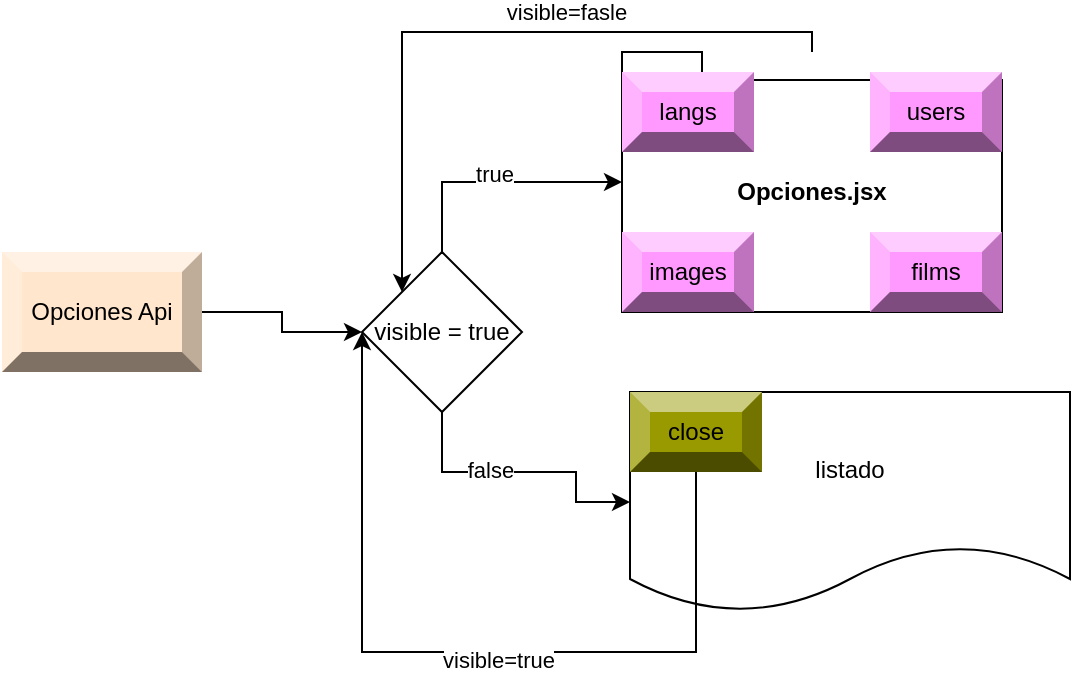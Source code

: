 <mxfile version="24.2.5" type="device">
  <diagram name="Página-1" id="0GTE0kW3q7UEY7z1H5SU">
    <mxGraphModel dx="1364" dy="843" grid="1" gridSize="10" guides="1" tooltips="1" connect="1" arrows="1" fold="1" page="1" pageScale="1" pageWidth="827" pageHeight="1169" math="0" shadow="0">
      <root>
        <mxCell id="0" />
        <mxCell id="1" parent="0" />
        <mxCell id="SBMLxHkrfZTI3e2XUqOY-45" style="edgeStyle=orthogonalEdgeStyle;rounded=0;orthogonalLoop=1;jettySize=auto;html=1;" edge="1" parent="1" source="SBMLxHkrfZTI3e2XUqOY-1" target="SBMLxHkrfZTI3e2XUqOY-2">
          <mxGeometry relative="1" as="geometry">
            <Array as="points">
              <mxPoint x="505" y="20" />
              <mxPoint x="300" y="20" />
            </Array>
          </mxGeometry>
        </mxCell>
        <mxCell id="SBMLxHkrfZTI3e2XUqOY-46" value="visible=fasle" style="edgeLabel;html=1;align=center;verticalAlign=middle;resizable=0;points=[];" vertex="1" connectable="0" parent="SBMLxHkrfZTI3e2XUqOY-45">
          <mxGeometry x="-0.229" y="3" relative="1" as="geometry">
            <mxPoint y="-13" as="offset" />
          </mxGeometry>
        </mxCell>
        <mxCell id="SBMLxHkrfZTI3e2XUqOY-1" value="Opciones.jsx" style="shape=folder;fontStyle=1;spacingTop=10;tabWidth=40;tabHeight=14;tabPosition=left;html=1;whiteSpace=wrap;" vertex="1" parent="1">
          <mxGeometry x="410" y="30" width="190" height="130" as="geometry" />
        </mxCell>
        <mxCell id="SBMLxHkrfZTI3e2XUqOY-40" style="edgeStyle=orthogonalEdgeStyle;rounded=0;orthogonalLoop=1;jettySize=auto;html=1;entryX=0;entryY=0.5;entryDx=0;entryDy=0;" edge="1" parent="1" source="SBMLxHkrfZTI3e2XUqOY-2" target="SBMLxHkrfZTI3e2XUqOY-4">
          <mxGeometry relative="1" as="geometry">
            <Array as="points">
              <mxPoint x="320" y="240" />
              <mxPoint x="387" y="240" />
              <mxPoint x="387" y="255" />
            </Array>
          </mxGeometry>
        </mxCell>
        <mxCell id="SBMLxHkrfZTI3e2XUqOY-44" value="false" style="edgeLabel;html=1;align=center;verticalAlign=middle;resizable=0;points=[];" vertex="1" connectable="0" parent="SBMLxHkrfZTI3e2XUqOY-40">
          <mxGeometry x="-0.223" y="1" relative="1" as="geometry">
            <mxPoint as="offset" />
          </mxGeometry>
        </mxCell>
        <mxCell id="SBMLxHkrfZTI3e2XUqOY-2" value="visible = true" style="rhombus;whiteSpace=wrap;html=1;" vertex="1" parent="1">
          <mxGeometry x="280" y="130" width="80" height="80" as="geometry" />
        </mxCell>
        <mxCell id="SBMLxHkrfZTI3e2XUqOY-4" value="listado" style="shape=document;whiteSpace=wrap;html=1;boundedLbl=1;" vertex="1" parent="1">
          <mxGeometry x="414" y="200" width="220" height="110" as="geometry" />
        </mxCell>
        <mxCell id="SBMLxHkrfZTI3e2XUqOY-7" style="edgeStyle=orthogonalEdgeStyle;rounded=0;orthogonalLoop=1;jettySize=auto;html=1;exitX=0.5;exitY=0;exitDx=0;exitDy=0;" edge="1" parent="1" source="SBMLxHkrfZTI3e2XUqOY-2" target="SBMLxHkrfZTI3e2XUqOY-1">
          <mxGeometry relative="1" as="geometry" />
        </mxCell>
        <mxCell id="SBMLxHkrfZTI3e2XUqOY-43" value="true" style="edgeLabel;html=1;align=center;verticalAlign=middle;resizable=0;points=[];" vertex="1" connectable="0" parent="SBMLxHkrfZTI3e2XUqOY-7">
          <mxGeometry x="-0.024" y="4" relative="1" as="geometry">
            <mxPoint as="offset" />
          </mxGeometry>
        </mxCell>
        <mxCell id="SBMLxHkrfZTI3e2XUqOY-47" style="edgeStyle=orthogonalEdgeStyle;rounded=0;orthogonalLoop=1;jettySize=auto;html=1;" edge="1" parent="1" source="SBMLxHkrfZTI3e2XUqOY-32" target="SBMLxHkrfZTI3e2XUqOY-2">
          <mxGeometry relative="1" as="geometry">
            <Array as="points">
              <mxPoint x="447" y="330" />
              <mxPoint x="280" y="330" />
            </Array>
          </mxGeometry>
        </mxCell>
        <mxCell id="SBMLxHkrfZTI3e2XUqOY-48" value="visible=true" style="edgeLabel;html=1;align=center;verticalAlign=middle;resizable=0;points=[];" vertex="1" connectable="0" parent="SBMLxHkrfZTI3e2XUqOY-47">
          <mxGeometry x="-0.093" y="4" relative="1" as="geometry">
            <mxPoint as="offset" />
          </mxGeometry>
        </mxCell>
        <mxCell id="SBMLxHkrfZTI3e2XUqOY-32" value="close" style="labelPosition=center;verticalLabelPosition=middle;align=center;html=1;shape=mxgraph.basic.shaded_button;dx=10;fillColor=#999900;strokeColor=none;whiteSpace=wrap;" vertex="1" parent="1">
          <mxGeometry x="414" y="200" width="66" height="40" as="geometry" />
        </mxCell>
        <mxCell id="SBMLxHkrfZTI3e2XUqOY-36" value="images" style="labelPosition=center;verticalLabelPosition=middle;align=center;html=1;shape=mxgraph.basic.shaded_button;dx=10;fillColor=#FF99FF;strokeColor=none;whiteSpace=wrap;" vertex="1" parent="1">
          <mxGeometry x="410" y="120" width="66" height="40" as="geometry" />
        </mxCell>
        <mxCell id="SBMLxHkrfZTI3e2XUqOY-37" value="langs" style="labelPosition=center;verticalLabelPosition=middle;align=center;html=1;shape=mxgraph.basic.shaded_button;dx=10;fillColor=#FF99FF;strokeColor=none;whiteSpace=wrap;" vertex="1" parent="1">
          <mxGeometry x="410" y="40" width="66" height="40" as="geometry" />
        </mxCell>
        <mxCell id="SBMLxHkrfZTI3e2XUqOY-38" value="users" style="labelPosition=center;verticalLabelPosition=middle;align=center;html=1;shape=mxgraph.basic.shaded_button;dx=10;fillColor=#FF99FF;strokeColor=none;whiteSpace=wrap;" vertex="1" parent="1">
          <mxGeometry x="534" y="40" width="66" height="40" as="geometry" />
        </mxCell>
        <mxCell id="SBMLxHkrfZTI3e2XUqOY-39" value="films" style="labelPosition=center;verticalLabelPosition=middle;align=center;html=1;shape=mxgraph.basic.shaded_button;dx=10;fillColor=#FF99FF;strokeColor=none;whiteSpace=wrap;" vertex="1" parent="1">
          <mxGeometry x="534" y="120" width="66" height="40" as="geometry" />
        </mxCell>
        <mxCell id="SBMLxHkrfZTI3e2XUqOY-42" style="edgeStyle=orthogonalEdgeStyle;rounded=0;orthogonalLoop=1;jettySize=auto;html=1;entryX=0;entryY=0.5;entryDx=0;entryDy=0;" edge="1" parent="1" source="SBMLxHkrfZTI3e2XUqOY-41" target="SBMLxHkrfZTI3e2XUqOY-2">
          <mxGeometry relative="1" as="geometry" />
        </mxCell>
        <mxCell id="SBMLxHkrfZTI3e2XUqOY-41" value="Opciones Api" style="labelPosition=center;verticalLabelPosition=middle;align=center;html=1;shape=mxgraph.basic.shaded_button;dx=10;fillColor=#ffe6cc;strokeColor=#d79b00;whiteSpace=wrap;" vertex="1" parent="1">
          <mxGeometry x="100" y="130" width="100" height="60" as="geometry" />
        </mxCell>
      </root>
    </mxGraphModel>
  </diagram>
</mxfile>
